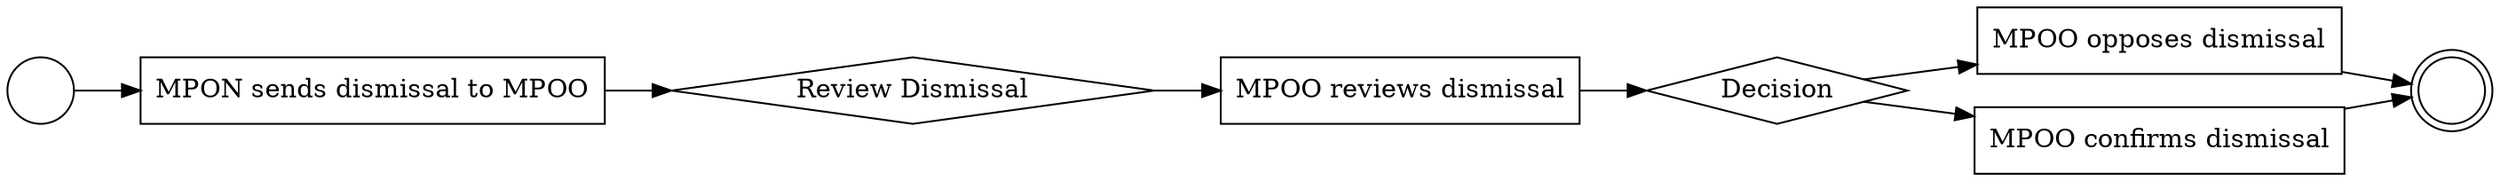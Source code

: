 digraph {
  rankdir=LR;
  node [shape=box];
  Start [shape=circle, label=""];
  End [shape=doublecircle, label=""];
  Gateway1 [shape=diamond, label="Review Dismissal"];
  Gateway2 [shape=diamond, label="Decision"];
  
  Start -> "MPON sends dismissal to MPOO" -> Gateway1;
  Gateway1 -> "MPOO reviews dismissal" -> Gateway2;
  Gateway2 -> "MPOO opposes dismissal" -> End;
  Gateway2 -> "MPOO confirms dismissal" -> End;
}